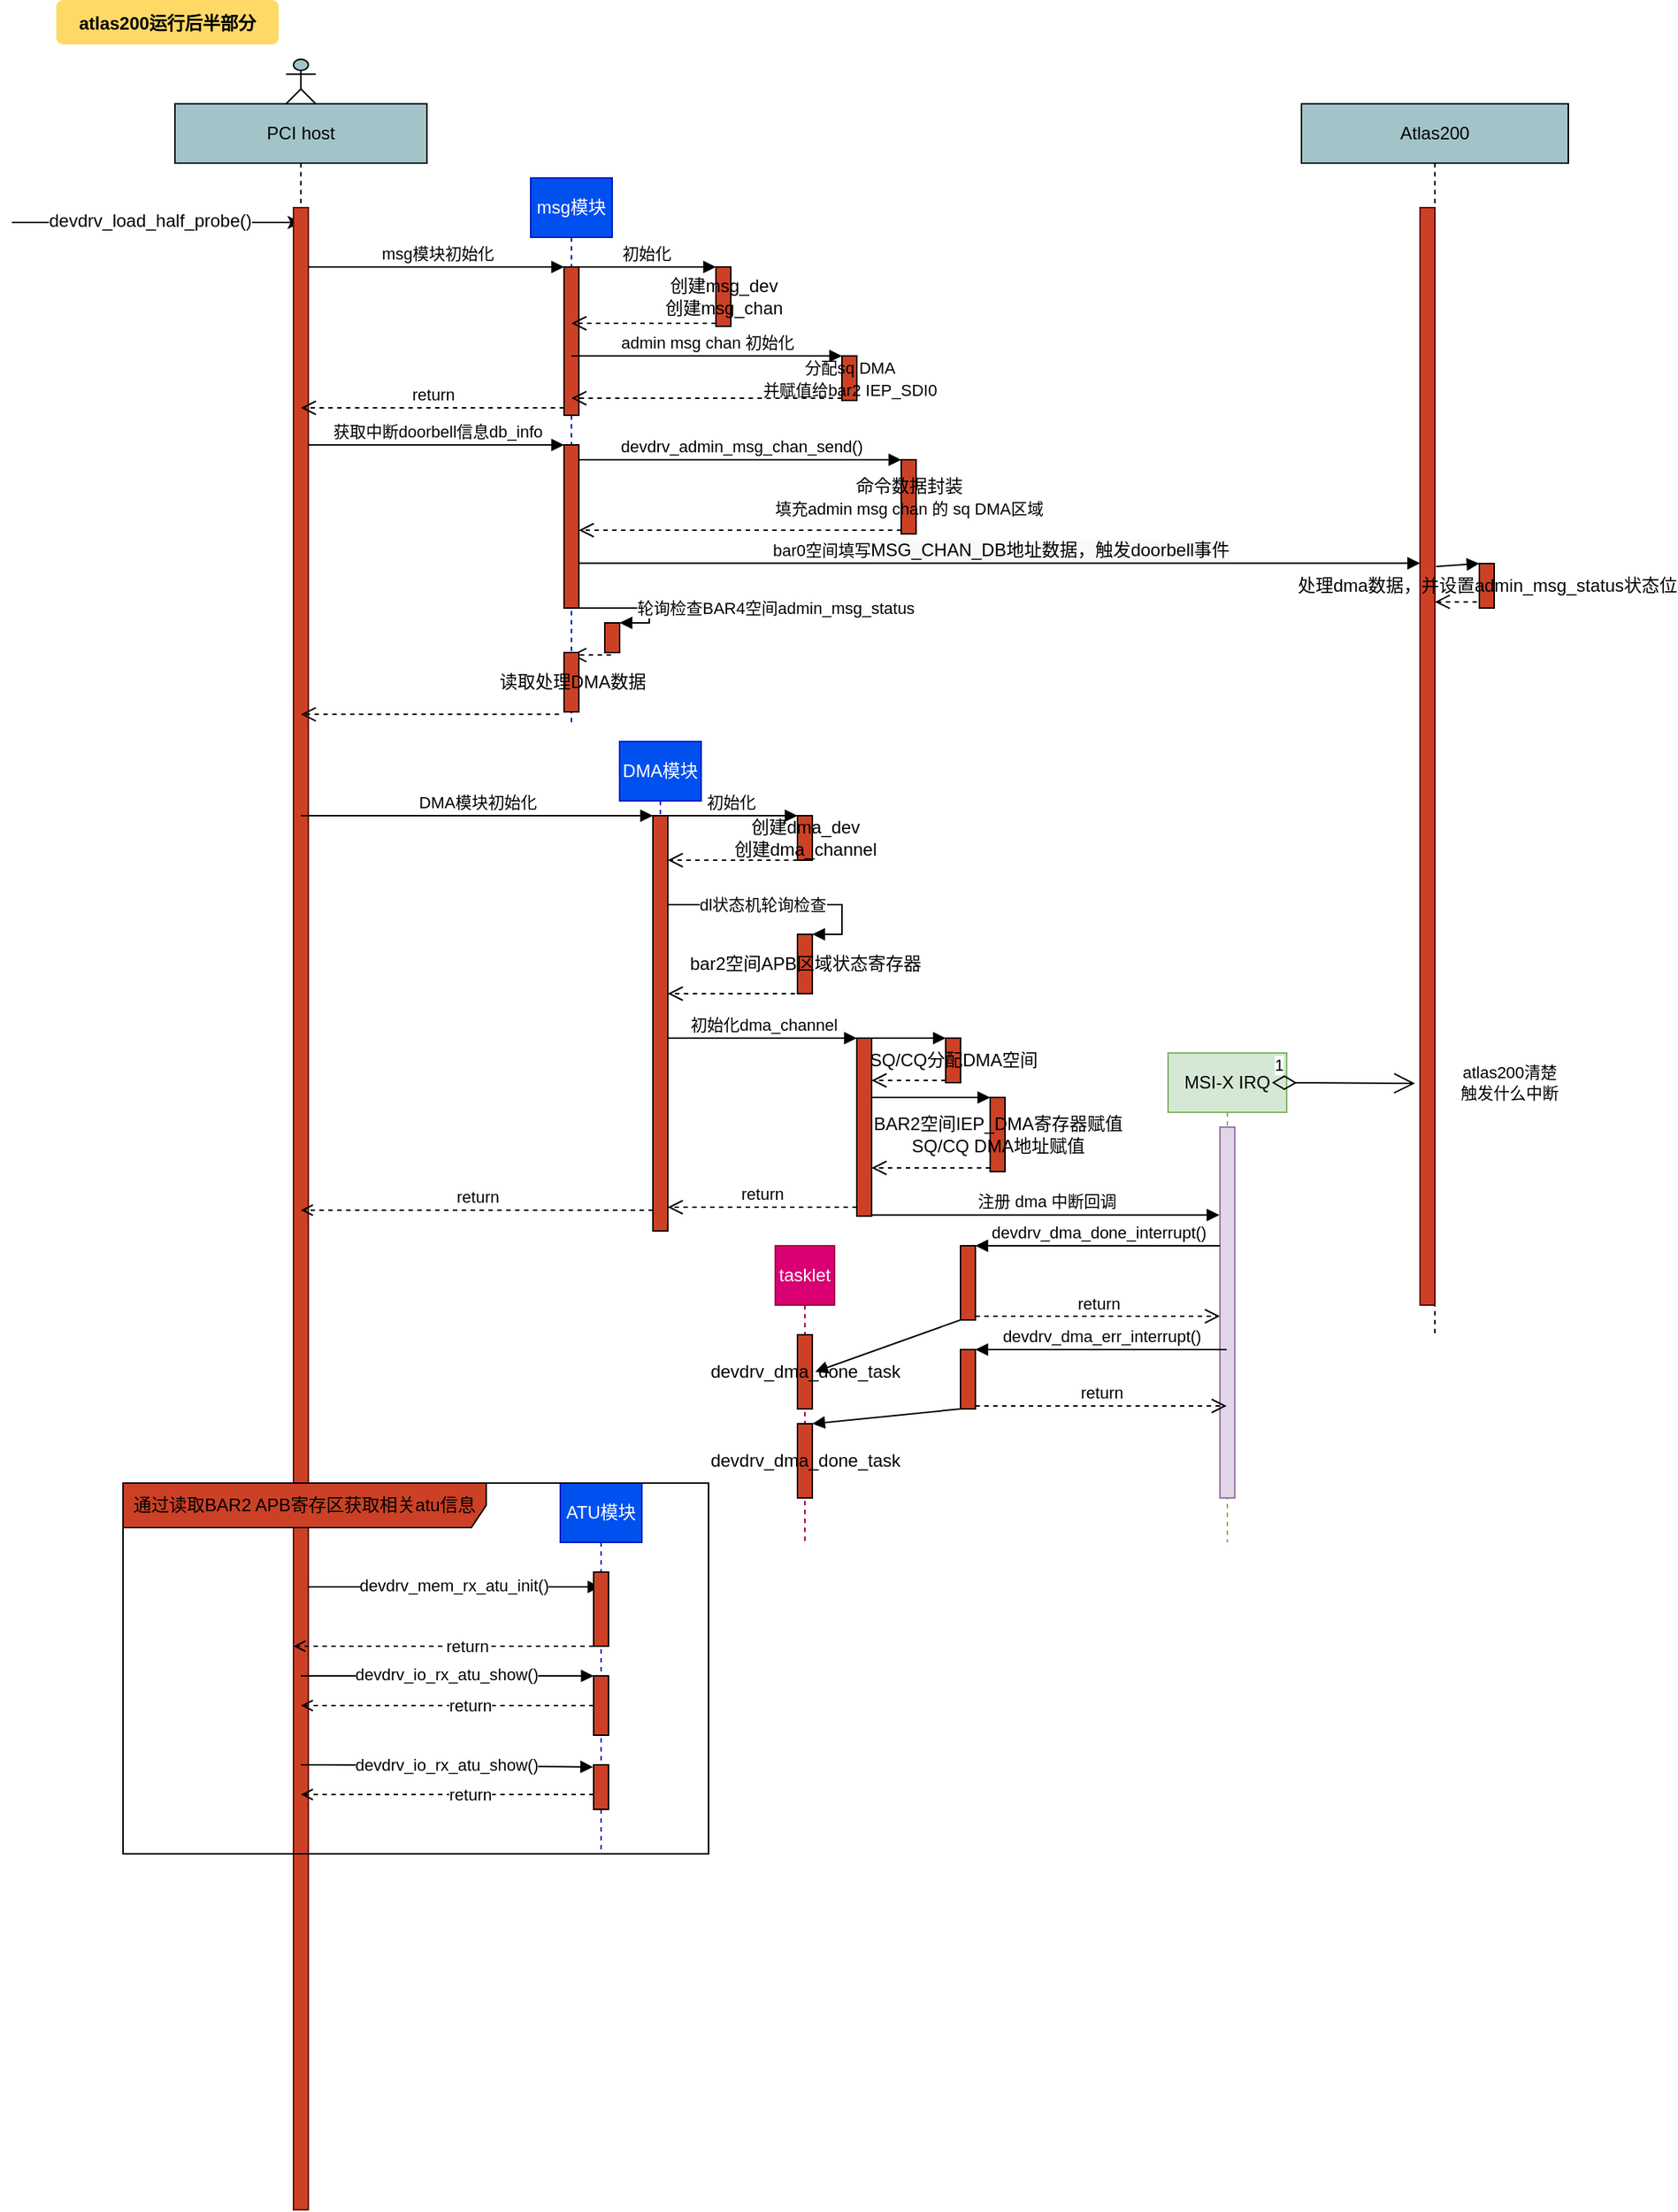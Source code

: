 <mxfile version="13.4.9" type="github">
  <diagram name="Page-1" id="9361dd3d-8414-5efd-6122-117bd74ce7a7">
    <mxGraphModel dx="1422" dy="762" grid="1" gridSize="10" guides="1" tooltips="1" connect="1" arrows="1" fold="1" page="0" pageScale="1.5" pageWidth="826" pageHeight="1169" background="#ffffff" math="0" shadow="0">
      <root>
        <mxCell id="0" />
        <mxCell id="1" parent="0" />
        <mxCell id="3" value="" style="edgeStyle=none;verticalLabelPosition=top;verticalAlign=bottom;labelPosition=left;align=right;" parent="1" edge="1">
          <mxGeometry x="70" y="290" width="100" height="100" as="geometry">
            <mxPoint x="20" y="170" as="sourcePoint" />
            <mxPoint x="215" y="170" as="targetPoint" />
          </mxGeometry>
        </mxCell>
        <mxCell id="JP9qfhV4WCQ05jMqri1F-105" value="&lt;span style=&quot;font-size: 12px&quot;&gt;devdrv_load_half_probe()&lt;/span&gt;" style="edgeLabel;html=1;align=center;verticalAlign=middle;resizable=0;points=[];" parent="3" vertex="1" connectable="0">
          <mxGeometry relative="1" as="geometry">
            <mxPoint x="-5" y="-1" as="offset" />
          </mxGeometry>
        </mxCell>
        <mxCell id="71" value="atlas200运行后半部分" style="rounded=1;fontStyle=1;fillColor=#FFD966;strokeColor=none" parent="1" vertex="1">
          <mxGeometry x="50" y="20" width="150" height="30" as="geometry" />
        </mxCell>
        <mxCell id="JP9qfhV4WCQ05jMqri1F-101" value="PCI host" style="shape=umlLifeline;perimeter=lifelinePerimeter;whiteSpace=wrap;html=1;container=1;collapsible=0;recursiveResize=0;outlineConnect=0;fillColor=#A2C4C9;" parent="1" vertex="1">
          <mxGeometry x="130" y="90" width="170" height="1420" as="geometry" />
        </mxCell>
        <mxCell id="JP9qfhV4WCQ05jMqri1F-102" value="" style="fillColor=#CC4125;strokeColor=#660000" parent="JP9qfhV4WCQ05jMqri1F-101" vertex="1">
          <mxGeometry x="80" y="70" width="10" height="1350" as="geometry" />
        </mxCell>
        <mxCell id="JP9qfhV4WCQ05jMqri1F-117" value="msg模块初始化" style="html=1;verticalAlign=bottom;endArrow=block;entryX=0;entryY=0;" parent="JP9qfhV4WCQ05jMqri1F-101" target="JP9qfhV4WCQ05jMqri1F-116" edge="1">
          <mxGeometry relative="1" as="geometry">
            <mxPoint x="90" y="110" as="sourcePoint" />
          </mxGeometry>
        </mxCell>
        <mxCell id="JP9qfhV4WCQ05jMqri1F-123" value="获取中断doorbell信息db_info" style="html=1;verticalAlign=bottom;endArrow=block;entryX=0;entryY=0;" parent="JP9qfhV4WCQ05jMqri1F-101" target="JP9qfhV4WCQ05jMqri1F-122" edge="1">
          <mxGeometry relative="1" as="geometry">
            <mxPoint x="90" y="230" as="sourcePoint" />
          </mxGeometry>
        </mxCell>
        <mxCell id="JP9qfhV4WCQ05jMqri1F-217" value="" style="html=1;verticalAlign=bottom;endArrow=block;" parent="JP9qfhV4WCQ05jMqri1F-101" target="JP9qfhV4WCQ05jMqri1F-130" edge="1">
          <mxGeometry width="80" relative="1" as="geometry">
            <mxPoint x="90" y="1000" as="sourcePoint" />
            <mxPoint x="170" y="1000" as="targetPoint" />
          </mxGeometry>
        </mxCell>
        <mxCell id="JP9qfhV4WCQ05jMqri1F-219" value="devdrv_mem_rx_atu_init()" style="edgeLabel;html=1;align=center;verticalAlign=middle;resizable=0;points=[];" parent="JP9qfhV4WCQ05jMqri1F-217" vertex="1" connectable="0">
          <mxGeometry x="-0.011" y="1" relative="1" as="geometry">
            <mxPoint as="offset" />
          </mxGeometry>
        </mxCell>
        <mxCell id="JP9qfhV4WCQ05jMqri1F-103" value="" style="shape=umlActor;verticalLabelPosition=bottom;verticalAlign=top;html=1;strokeColor=#000000;fillColor=#A2C4C9;" parent="1" vertex="1">
          <mxGeometry x="205" y="60" width="20" height="30" as="geometry" />
        </mxCell>
        <mxCell id="JP9qfhV4WCQ05jMqri1F-121" value="msg模块" style="shape=umlLifeline;perimeter=lifelinePerimeter;whiteSpace=wrap;html=1;container=1;collapsible=0;recursiveResize=0;outlineConnect=0;strokeColor=#001DBC;fillColor=#0050ef;fontColor=#ffffff;" parent="1" vertex="1">
          <mxGeometry x="370" y="140" width="55" height="370" as="geometry" />
        </mxCell>
        <mxCell id="JP9qfhV4WCQ05jMqri1F-116" value="" style="html=1;points=[];perimeter=orthogonalPerimeter;strokeColor=#000000;fillColor=#CC4125;" parent="JP9qfhV4WCQ05jMqri1F-121" vertex="1">
          <mxGeometry x="22.5" y="60" width="10" height="100" as="geometry" />
        </mxCell>
        <mxCell id="JP9qfhV4WCQ05jMqri1F-122" value="" style="html=1;points=[];perimeter=orthogonalPerimeter;strokeColor=#000000;fillColor=#CC4125;" parent="JP9qfhV4WCQ05jMqri1F-121" vertex="1">
          <mxGeometry x="22.5" y="180" width="10" height="110" as="geometry" />
        </mxCell>
        <mxCell id="JP9qfhV4WCQ05jMqri1F-125" value="DMA模块" style="shape=umlLifeline;perimeter=lifelinePerimeter;whiteSpace=wrap;html=1;container=1;collapsible=0;recursiveResize=0;outlineConnect=0;strokeColor=#001DBC;fillColor=#0050ef;fontColor=#ffffff;" parent="1" vertex="1">
          <mxGeometry x="430" y="520" width="55" height="330" as="geometry" />
        </mxCell>
        <mxCell id="JP9qfhV4WCQ05jMqri1F-175" value="" style="html=1;points=[];perimeter=orthogonalPerimeter;strokeColor=#000000;fillColor=#CC4125;" parent="JP9qfhV4WCQ05jMqri1F-125" vertex="1">
          <mxGeometry x="22.5" y="50" width="10" height="280" as="geometry" />
        </mxCell>
        <mxCell id="JP9qfhV4WCQ05jMqri1F-130" value="ATU模块" style="shape=umlLifeline;perimeter=lifelinePerimeter;whiteSpace=wrap;html=1;container=1;collapsible=0;recursiveResize=0;outlineConnect=0;strokeColor=#001DBC;fillColor=#0050ef;fontColor=#ffffff;" parent="1" vertex="1">
          <mxGeometry x="390" y="1020" width="55" height="250" as="geometry" />
        </mxCell>
        <mxCell id="JP9qfhV4WCQ05jMqri1F-131" value="" style="html=1;points=[];perimeter=orthogonalPerimeter;strokeColor=#000000;fillColor=#CC4125;" parent="JP9qfhV4WCQ05jMqri1F-130" vertex="1">
          <mxGeometry x="22.5" y="60" width="10" height="50" as="geometry" />
        </mxCell>
        <mxCell id="JP9qfhV4WCQ05jMqri1F-221" value="" style="html=1;points=[];perimeter=orthogonalPerimeter;strokeColor=#000000;fillColor=#CC4125;" parent="JP9qfhV4WCQ05jMqri1F-130" vertex="1">
          <mxGeometry x="22.5" y="130" width="10" height="40" as="geometry" />
        </mxCell>
        <mxCell id="JP9qfhV4WCQ05jMqri1F-227" value="" style="html=1;points=[];perimeter=orthogonalPerimeter;strokeColor=#000000;fillColor=#CC4125;" parent="JP9qfhV4WCQ05jMqri1F-130" vertex="1">
          <mxGeometry x="22.5" y="190" width="10" height="30" as="geometry" />
        </mxCell>
        <mxCell id="JP9qfhV4WCQ05jMqri1F-138" value="Atlas200" style="shape=umlLifeline;perimeter=lifelinePerimeter;whiteSpace=wrap;html=1;container=1;collapsible=0;recursiveResize=0;outlineConnect=0;fillColor=#A2C4C9;" parent="1" vertex="1">
          <mxGeometry x="890" y="90" width="180" height="830" as="geometry" />
        </mxCell>
        <mxCell id="JP9qfhV4WCQ05jMqri1F-139" value="" style="fillColor=#CC4125;strokeColor=#660000" parent="JP9qfhV4WCQ05jMqri1F-138" vertex="1">
          <mxGeometry x="80" y="70" width="10" height="740" as="geometry" />
        </mxCell>
        <mxCell id="JP9qfhV4WCQ05jMqri1F-140" value="devdrv_msg_init()" style="html=1;verticalAlign=bottom;endArrow=block;entryX=0;entryY=0;" parent="JP9qfhV4WCQ05jMqri1F-138" edge="1">
          <mxGeometry relative="1" as="geometry">
            <mxPoint x="90" y="110" as="sourcePoint" />
          </mxGeometry>
        </mxCell>
        <mxCell id="JP9qfhV4WCQ05jMqri1F-141" value="return" style="html=1;verticalAlign=bottom;endArrow=open;dashed=1;endSize=8;exitX=0;exitY=0.95;" parent="JP9qfhV4WCQ05jMqri1F-138" edge="1">
          <mxGeometry relative="1" as="geometry">
            <mxPoint x="90" y="186" as="targetPoint" />
          </mxGeometry>
        </mxCell>
        <mxCell id="JP9qfhV4WCQ05jMqri1F-142" value="devdrv_get_general_interrupt_db_info()" style="html=1;verticalAlign=bottom;endArrow=block;entryX=0;entryY=0;" parent="JP9qfhV4WCQ05jMqri1F-138" edge="1">
          <mxGeometry relative="1" as="geometry">
            <mxPoint x="90" y="230" as="sourcePoint" />
          </mxGeometry>
        </mxCell>
        <mxCell id="JP9qfhV4WCQ05jMqri1F-170" value="处理dma数据，并设置admin_msg_status状态位" style="html=1;points=[];perimeter=orthogonalPerimeter;strokeColor=#000000;fillColor=#CC4125;" parent="JP9qfhV4WCQ05jMqri1F-138" vertex="1">
          <mxGeometry x="120" y="310" width="10" height="30" as="geometry" />
        </mxCell>
        <mxCell id="JP9qfhV4WCQ05jMqri1F-171" value="" style="html=1;verticalAlign=bottom;endArrow=block;entryX=0;entryY=0;exitX=1.083;exitY=0.327;exitDx=0;exitDy=0;exitPerimeter=0;" parent="JP9qfhV4WCQ05jMqri1F-138" source="JP9qfhV4WCQ05jMqri1F-139" target="JP9qfhV4WCQ05jMqri1F-170" edge="1">
          <mxGeometry relative="1" as="geometry">
            <mxPoint x="100" y="340" as="sourcePoint" />
          </mxGeometry>
        </mxCell>
        <mxCell id="JP9qfhV4WCQ05jMqri1F-172" value="" style="html=1;verticalAlign=bottom;endArrow=open;dashed=1;endSize=8;exitX=-0.167;exitY=0.861;exitDx=0;exitDy=0;exitPerimeter=0;" parent="JP9qfhV4WCQ05jMqri1F-138" source="JP9qfhV4WCQ05jMqri1F-170" target="JP9qfhV4WCQ05jMqri1F-138" edge="1">
          <mxGeometry relative="1" as="geometry">
            <mxPoint x="100" y="416" as="targetPoint" />
          </mxGeometry>
        </mxCell>
        <mxCell id="JP9qfhV4WCQ05jMqri1F-144" value="bar0空间填写&lt;span style=&quot;font-size: 12px ; background-color: rgb(248 , 249 , 250)&quot;&gt;MSG_CHAN_DB地址数据，触发doorbell事件&lt;/span&gt;" style="html=1;verticalAlign=bottom;endArrow=block;entryX=0;entryY=0.324;entryDx=0;entryDy=0;entryPerimeter=0;" parent="1" source="JP9qfhV4WCQ05jMqri1F-122" target="JP9qfhV4WCQ05jMqri1F-139" edge="1">
          <mxGeometry width="80" relative="1" as="geometry">
            <mxPoint x="570" y="530" as="sourcePoint" />
            <mxPoint x="650" y="530" as="targetPoint" />
          </mxGeometry>
        </mxCell>
        <mxCell id="JP9qfhV4WCQ05jMqri1F-148" value="命令数据封装&lt;br&gt;&lt;span style=&quot;font-size: 11px&quot;&gt;填充admin msg chan 的 sq DMA区域&lt;/span&gt;" style="html=1;points=[];perimeter=orthogonalPerimeter;strokeColor=#000000;fillColor=#CC4125;" parent="1" vertex="1">
          <mxGeometry x="620" y="330" width="10" height="50" as="geometry" />
        </mxCell>
        <mxCell id="JP9qfhV4WCQ05jMqri1F-149" value="devdrv_admin_msg_chan_send()" style="html=1;verticalAlign=bottom;endArrow=block;entryX=0;entryY=0;" parent="1" source="JP9qfhV4WCQ05jMqri1F-122" target="JP9qfhV4WCQ05jMqri1F-148" edge="1">
          <mxGeometry relative="1" as="geometry">
            <mxPoint x="548" y="330" as="sourcePoint" />
          </mxGeometry>
        </mxCell>
        <mxCell id="JP9qfhV4WCQ05jMqri1F-150" value="" style="html=1;verticalAlign=bottom;endArrow=open;dashed=1;endSize=8;exitX=0;exitY=0.95;" parent="1" source="JP9qfhV4WCQ05jMqri1F-148" target="JP9qfhV4WCQ05jMqri1F-122" edge="1">
          <mxGeometry relative="1" as="geometry">
            <mxPoint x="530" y="375" as="targetPoint" />
          </mxGeometry>
        </mxCell>
        <mxCell id="JP9qfhV4WCQ05jMqri1F-158" value="创建msg_dev &lt;br&gt;创建msg_chan" style="html=1;points=[];perimeter=orthogonalPerimeter;strokeColor=#000000;fillColor=#CC4125;" parent="1" vertex="1">
          <mxGeometry x="495" y="200" width="10" height="40" as="geometry" />
        </mxCell>
        <mxCell id="JP9qfhV4WCQ05jMqri1F-159" value="初始化" style="html=1;verticalAlign=bottom;endArrow=block;entryX=0;entryY=0;exitX=0.833;exitY=0;exitDx=0;exitDy=0;exitPerimeter=0;" parent="1" source="JP9qfhV4WCQ05jMqri1F-116" target="JP9qfhV4WCQ05jMqri1F-158" edge="1">
          <mxGeometry relative="1" as="geometry">
            <mxPoint x="510" y="200" as="sourcePoint" />
          </mxGeometry>
        </mxCell>
        <mxCell id="JP9qfhV4WCQ05jMqri1F-160" value="" style="html=1;verticalAlign=bottom;endArrow=open;dashed=1;endSize=8;exitX=0;exitY=0.95;" parent="1" source="JP9qfhV4WCQ05jMqri1F-158" target="JP9qfhV4WCQ05jMqri1F-121" edge="1">
          <mxGeometry relative="1" as="geometry">
            <mxPoint x="530" y="238" as="targetPoint" />
          </mxGeometry>
        </mxCell>
        <mxCell id="JP9qfhV4WCQ05jMqri1F-118" value="return" style="html=1;verticalAlign=bottom;endArrow=open;dashed=1;endSize=8;exitX=0;exitY=0.95;" parent="1" source="JP9qfhV4WCQ05jMqri1F-116" target="JP9qfhV4WCQ05jMqri1F-101" edge="1">
          <mxGeometry relative="1" as="geometry">
            <mxPoint x="215" y="287" as="targetPoint" />
          </mxGeometry>
        </mxCell>
        <mxCell id="JP9qfhV4WCQ05jMqri1F-161" value="&lt;font style=&quot;font-size: 11px&quot;&gt;分配sq DMA&lt;br&gt;并赋值给bar2 IEP_SDI0&lt;/font&gt;" style="html=1;points=[];perimeter=orthogonalPerimeter;strokeColor=#000000;fillColor=#CC4125;" parent="1" vertex="1">
          <mxGeometry x="580" y="260" width="10" height="30" as="geometry" />
        </mxCell>
        <mxCell id="JP9qfhV4WCQ05jMqri1F-162" value="admin msg chan 初始化" style="html=1;verticalAlign=bottom;endArrow=block;entryX=0;entryY=0;" parent="1" source="JP9qfhV4WCQ05jMqri1F-121" target="JP9qfhV4WCQ05jMqri1F-161" edge="1">
          <mxGeometry relative="1" as="geometry">
            <mxPoint x="530" y="250" as="sourcePoint" />
          </mxGeometry>
        </mxCell>
        <mxCell id="JP9qfhV4WCQ05jMqri1F-163" value="" style="html=1;verticalAlign=bottom;endArrow=open;dashed=1;endSize=8;exitX=0;exitY=0.95;" parent="1" source="JP9qfhV4WCQ05jMqri1F-161" target="JP9qfhV4WCQ05jMqri1F-121" edge="1">
          <mxGeometry relative="1" as="geometry">
            <mxPoint x="530" y="283" as="targetPoint" />
          </mxGeometry>
        </mxCell>
        <mxCell id="JP9qfhV4WCQ05jMqri1F-167" value="" style="html=1;points=[];perimeter=orthogonalPerimeter;strokeColor=#000000;fillColor=#CC4125;" parent="1" vertex="1">
          <mxGeometry x="420" y="440" width="10" height="20" as="geometry" />
        </mxCell>
        <mxCell id="JP9qfhV4WCQ05jMqri1F-168" value="轮询检查BAR4空间admin_msg_status" style="edgeStyle=orthogonalEdgeStyle;html=1;align=left;spacingLeft=2;endArrow=block;rounded=0;entryX=1;entryY=0;exitX=0.417;exitY=1;exitDx=0;exitDy=0;exitPerimeter=0;" parent="1" source="JP9qfhV4WCQ05jMqri1F-122" target="JP9qfhV4WCQ05jMqri1F-167" edge="1">
          <mxGeometry relative="1" as="geometry">
            <mxPoint x="425" y="430" as="sourcePoint" />
            <Array as="points">
              <mxPoint x="450" y="430" />
              <mxPoint x="450" y="440" />
            </Array>
          </mxGeometry>
        </mxCell>
        <mxCell id="JP9qfhV4WCQ05jMqri1F-169" value="" style="html=1;verticalAlign=bottom;endArrow=open;dashed=1;endSize=8;exitX=0.417;exitY=1.083;exitDx=0;exitDy=0;exitPerimeter=0;" parent="1" source="JP9qfhV4WCQ05jMqri1F-167" target="JP9qfhV4WCQ05jMqri1F-121" edge="1">
          <mxGeometry relative="1" as="geometry">
            <mxPoint x="412.5" y="387.5" as="targetPoint" />
            <mxPoint x="630" y="387.5" as="sourcePoint" />
          </mxGeometry>
        </mxCell>
        <mxCell id="JP9qfhV4WCQ05jMqri1F-173" value="读取处理DMA数据" style="html=1;points=[];perimeter=orthogonalPerimeter;strokeColor=#000000;fillColor=#CC4125;" parent="1" vertex="1">
          <mxGeometry x="392.5" y="460" width="10" height="40" as="geometry" />
        </mxCell>
        <mxCell id="JP9qfhV4WCQ05jMqri1F-174" value="" style="html=1;verticalAlign=bottom;endArrow=open;dashed=1;endSize=8;exitX=-0.333;exitY=1.042;exitDx=0;exitDy=0;exitPerimeter=0;" parent="1" source="JP9qfhV4WCQ05jMqri1F-173" target="JP9qfhV4WCQ05jMqri1F-101" edge="1">
          <mxGeometry relative="1" as="geometry">
            <mxPoint x="407.167" y="471.66" as="targetPoint" />
            <mxPoint x="434.17" y="471.66" as="sourcePoint" />
          </mxGeometry>
        </mxCell>
        <mxCell id="JP9qfhV4WCQ05jMqri1F-176" value="DMA模块初始化" style="html=1;verticalAlign=bottom;endArrow=block;entryX=0;entryY=0;" parent="1" source="JP9qfhV4WCQ05jMqri1F-101" target="JP9qfhV4WCQ05jMqri1F-175" edge="1">
          <mxGeometry relative="1" as="geometry">
            <mxPoint x="220.0" y="580.0" as="sourcePoint" />
          </mxGeometry>
        </mxCell>
        <mxCell id="JP9qfhV4WCQ05jMqri1F-177" value="return" style="html=1;verticalAlign=bottom;endArrow=open;dashed=1;exitX=0;exitY=0.95;" parent="1" source="JP9qfhV4WCQ05jMqri1F-175" target="JP9qfhV4WCQ05jMqri1F-101" edge="1">
          <mxGeometry relative="1" as="geometry">
            <mxPoint x="275.84" y="657.2" as="targetPoint" />
          </mxGeometry>
        </mxCell>
        <mxCell id="JP9qfhV4WCQ05jMqri1F-179" value="创建dma_dev&lt;br&gt;创建dma_channel" style="html=1;points=[];perimeter=orthogonalPerimeter;strokeColor=#000000;fillColor=#CC4125;" parent="1" vertex="1">
          <mxGeometry x="550" y="570" width="10" height="30" as="geometry" />
        </mxCell>
        <mxCell id="JP9qfhV4WCQ05jMqri1F-180" value="初始化" style="html=1;verticalAlign=bottom;endArrow=block;entryX=0;entryY=0;" parent="1" target="JP9qfhV4WCQ05jMqri1F-179" edge="1">
          <mxGeometry relative="1" as="geometry">
            <mxPoint x="460" y="570" as="sourcePoint" />
          </mxGeometry>
        </mxCell>
        <mxCell id="JP9qfhV4WCQ05jMqri1F-181" value="" style="html=1;verticalAlign=bottom;endArrow=open;dashed=1;endSize=8;" parent="1" source="JP9qfhV4WCQ05jMqri1F-179" target="JP9qfhV4WCQ05jMqri1F-175" edge="1">
          <mxGeometry relative="1" as="geometry">
            <mxPoint x="460" y="646" as="targetPoint" />
            <Array as="points">
              <mxPoint x="500" y="600" />
            </Array>
          </mxGeometry>
        </mxCell>
        <mxCell id="JP9qfhV4WCQ05jMqri1F-184" value="" style="html=1;verticalAlign=bottom;endArrow=open;dashed=1;endSize=8;exitX=-0.167;exitY=1;exitDx=0;exitDy=0;exitPerimeter=0;" parent="1" source="JP9qfhV4WCQ05jMqri1F-185" target="JP9qfhV4WCQ05jMqri1F-175" edge="1">
          <mxGeometry relative="1" as="geometry">
            <mxPoint x="480" y="716" as="targetPoint" />
            <mxPoint x="560" y="716" as="sourcePoint" />
            <Array as="points">
              <mxPoint x="520" y="690" />
            </Array>
          </mxGeometry>
        </mxCell>
        <mxCell id="JP9qfhV4WCQ05jMqri1F-185" value="bar2空间APB区域状态寄存器&lt;br&gt;" style="html=1;points=[];perimeter=orthogonalPerimeter;strokeColor=#000000;fillColor=#CC4125;" parent="1" vertex="1">
          <mxGeometry x="550" y="650" width="10" height="40" as="geometry" />
        </mxCell>
        <mxCell id="JP9qfhV4WCQ05jMqri1F-186" value="&lt;span style=&quot;text-align: center&quot;&gt;dl状态机轮询检查&lt;/span&gt;" style="edgeStyle=orthogonalEdgeStyle;html=1;align=left;spacingLeft=2;endArrow=block;rounded=0;entryX=1;entryY=0;" parent="1" target="JP9qfhV4WCQ05jMqri1F-185" edge="1">
          <mxGeometry x="-0.891" relative="1" as="geometry">
            <mxPoint x="490" y="630" as="sourcePoint" />
            <Array as="points">
              <mxPoint x="463" y="630" />
              <mxPoint x="580" y="630" />
              <mxPoint x="580" y="650" />
            </Array>
            <mxPoint as="offset" />
          </mxGeometry>
        </mxCell>
        <mxCell id="JP9qfhV4WCQ05jMqri1F-187" value="" style="html=1;points=[];perimeter=orthogonalPerimeter;strokeColor=#000000;fillColor=#CC4125;" parent="1" vertex="1">
          <mxGeometry x="590" y="720" width="10" height="120" as="geometry" />
        </mxCell>
        <mxCell id="JP9qfhV4WCQ05jMqri1F-188" value="初始化dma_channel" style="html=1;verticalAlign=bottom;endArrow=block;entryX=0;entryY=0;" parent="1" source="JP9qfhV4WCQ05jMqri1F-175" target="JP9qfhV4WCQ05jMqri1F-187" edge="1">
          <mxGeometry relative="1" as="geometry">
            <mxPoint x="480" y="720" as="sourcePoint" />
          </mxGeometry>
        </mxCell>
        <mxCell id="JP9qfhV4WCQ05jMqri1F-189" value="return" style="html=1;verticalAlign=bottom;endArrow=open;dashed=1;endSize=8;exitX=0;exitY=0.95;" parent="1" source="JP9qfhV4WCQ05jMqri1F-187" target="JP9qfhV4WCQ05jMqri1F-175" edge="1">
          <mxGeometry relative="1" as="geometry">
            <mxPoint x="480" y="796" as="targetPoint" />
          </mxGeometry>
        </mxCell>
        <mxCell id="JP9qfhV4WCQ05jMqri1F-190" value="SQ/CQ分配DMA空间" style="html=1;points=[];perimeter=orthogonalPerimeter;strokeColor=#000000;fillColor=#CC4125;" parent="1" vertex="1">
          <mxGeometry x="650" y="720" width="10" height="30" as="geometry" />
        </mxCell>
        <mxCell id="JP9qfhV4WCQ05jMqri1F-191" value="" style="html=1;verticalAlign=bottom;endArrow=block;entryX=0;entryY=0;" parent="1" source="JP9qfhV4WCQ05jMqri1F-187" target="JP9qfhV4WCQ05jMqri1F-190" edge="1">
          <mxGeometry relative="1" as="geometry">
            <mxPoint x="650.0" y="720" as="sourcePoint" />
          </mxGeometry>
        </mxCell>
        <mxCell id="JP9qfhV4WCQ05jMqri1F-192" value="" style="html=1;verticalAlign=bottom;endArrow=open;dashed=1;endSize=8;exitX=0;exitY=0.95;" parent="1" source="JP9qfhV4WCQ05jMqri1F-190" target="JP9qfhV4WCQ05jMqri1F-187" edge="1">
          <mxGeometry relative="1" as="geometry">
            <mxPoint x="650.31" y="750.26" as="targetPoint" />
          </mxGeometry>
        </mxCell>
        <mxCell id="JP9qfhV4WCQ05jMqri1F-193" value="BAR2空间IEP_DMA寄存器赋值&lt;br&gt;SQ/CQ DMA地址赋值" style="html=1;points=[];perimeter=orthogonalPerimeter;strokeColor=#000000;fillColor=#CC4125;" parent="1" vertex="1">
          <mxGeometry x="680" y="760" width="10" height="50" as="geometry" />
        </mxCell>
        <mxCell id="JP9qfhV4WCQ05jMqri1F-194" value="" style="html=1;verticalAlign=bottom;endArrow=block;entryX=0;entryY=0;" parent="1" source="JP9qfhV4WCQ05jMqri1F-187" target="JP9qfhV4WCQ05jMqri1F-193" edge="1">
          <mxGeometry relative="1" as="geometry">
            <mxPoint x="690" y="770" as="sourcePoint" />
          </mxGeometry>
        </mxCell>
        <mxCell id="JP9qfhV4WCQ05jMqri1F-195" value="" style="html=1;verticalAlign=bottom;endArrow=open;dashed=1;endSize=8;exitX=0;exitY=0.95;" parent="1" source="JP9qfhV4WCQ05jMqri1F-193" target="JP9qfhV4WCQ05jMqri1F-187" edge="1">
          <mxGeometry relative="1" as="geometry">
            <mxPoint x="690" y="846" as="targetPoint" />
          </mxGeometry>
        </mxCell>
        <mxCell id="JP9qfhV4WCQ05jMqri1F-198" value="MSI-X IRQ" style="shape=umlLifeline;perimeter=lifelinePerimeter;whiteSpace=wrap;html=1;container=1;collapsible=0;recursiveResize=0;outlineConnect=0;strokeColor=#82b366;fillColor=#d5e8d4;" parent="1" vertex="1">
          <mxGeometry x="800" y="730" width="80" height="330" as="geometry" />
        </mxCell>
        <mxCell id="JP9qfhV4WCQ05jMqri1F-199" value="" style="html=1;points=[];perimeter=orthogonalPerimeter;strokeColor=#9673a6;fillColor=#e1d5e7;" parent="JP9qfhV4WCQ05jMqri1F-198" vertex="1">
          <mxGeometry x="35" y="50" width="10" height="250" as="geometry" />
        </mxCell>
        <mxCell id="JP9qfhV4WCQ05jMqri1F-204" value="1" style="endArrow=open;html=1;endSize=12;startArrow=diamondThin;startSize=14;startFill=0;edgeStyle=orthogonalEdgeStyle;align=left;verticalAlign=bottom;entryX=-0.341;entryY=0.798;entryDx=0;entryDy=0;entryPerimeter=0;" parent="JP9qfhV4WCQ05jMqri1F-198" target="JP9qfhV4WCQ05jMqri1F-139" edge="1">
          <mxGeometry x="-1" y="3" relative="1" as="geometry">
            <mxPoint x="70" y="20" as="sourcePoint" />
            <mxPoint x="150" y="20" as="targetPoint" />
          </mxGeometry>
        </mxCell>
        <mxCell id="JP9qfhV4WCQ05jMqri1F-205" value="atlas200清楚&lt;br&gt;触发什么中断" style="edgeLabel;html=1;align=center;verticalAlign=middle;resizable=0;points=[];" parent="JP9qfhV4WCQ05jMqri1F-204" vertex="1" connectable="0">
          <mxGeometry x="-0.24" y="2" relative="1" as="geometry">
            <mxPoint x="123.45" y="2" as="offset" />
          </mxGeometry>
        </mxCell>
        <mxCell id="JP9qfhV4WCQ05jMqri1F-200" value="" style="html=1;points=[];perimeter=orthogonalPerimeter;strokeColor=#000000;fillColor=#CC4125;" parent="1" vertex="1">
          <mxGeometry x="660" y="860" width="10" height="50" as="geometry" />
        </mxCell>
        <mxCell id="JP9qfhV4WCQ05jMqri1F-201" value="devdrv_dma_done_interrupt()" style="html=1;verticalAlign=bottom;endArrow=block;entryX=1;entryY=0;" parent="1" source="JP9qfhV4WCQ05jMqri1F-199" target="JP9qfhV4WCQ05jMqri1F-200" edge="1">
          <mxGeometry relative="1" as="geometry">
            <mxPoint x="660" y="865" as="sourcePoint" />
          </mxGeometry>
        </mxCell>
        <mxCell id="JP9qfhV4WCQ05jMqri1F-202" value="return" style="html=1;verticalAlign=bottom;endArrow=open;dashed=1;endSize=8;exitX=1;exitY=0.95;" parent="1" source="JP9qfhV4WCQ05jMqri1F-200" target="JP9qfhV4WCQ05jMqri1F-199" edge="1">
          <mxGeometry relative="1" as="geometry">
            <mxPoint x="670" y="917" as="targetPoint" />
          </mxGeometry>
        </mxCell>
        <mxCell id="JP9qfhV4WCQ05jMqri1F-203" value="注册 dma 中断回调" style="html=1;verticalAlign=bottom;endArrow=block;entryX=-0.04;entryY=0.237;entryDx=0;entryDy=0;entryPerimeter=0;" parent="1" source="JP9qfhV4WCQ05jMqri1F-187" target="JP9qfhV4WCQ05jMqri1F-199" edge="1">
          <mxGeometry width="80" relative="1" as="geometry">
            <mxPoint x="590" y="830" as="sourcePoint" />
            <mxPoint x="670" y="830" as="targetPoint" />
          </mxGeometry>
        </mxCell>
        <mxCell id="JP9qfhV4WCQ05jMqri1F-208" value="" style="html=1;points=[];perimeter=orthogonalPerimeter;strokeColor=#000000;fillColor=#CC4125;" parent="1" vertex="1">
          <mxGeometry x="660" y="930" width="10" height="40" as="geometry" />
        </mxCell>
        <mxCell id="JP9qfhV4WCQ05jMqri1F-209" value="devdrv_dma_err_interrupt()" style="html=1;verticalAlign=bottom;endArrow=block;entryX=1;entryY=0;" parent="1" source="JP9qfhV4WCQ05jMqri1F-198" target="JP9qfhV4WCQ05jMqri1F-208" edge="1">
          <mxGeometry relative="1" as="geometry">
            <mxPoint x="710" y="940" as="sourcePoint" />
          </mxGeometry>
        </mxCell>
        <mxCell id="JP9qfhV4WCQ05jMqri1F-210" value="return" style="html=1;verticalAlign=bottom;endArrow=open;dashed=1;endSize=8;exitX=1;exitY=0.95;" parent="1" source="JP9qfhV4WCQ05jMqri1F-208" target="JP9qfhV4WCQ05jMqri1F-198" edge="1">
          <mxGeometry relative="1" as="geometry">
            <mxPoint x="710" y="997" as="targetPoint" />
          </mxGeometry>
        </mxCell>
        <mxCell id="JP9qfhV4WCQ05jMqri1F-211" value="tasklet" style="shape=umlLifeline;perimeter=lifelinePerimeter;whiteSpace=wrap;html=1;container=1;collapsible=0;recursiveResize=0;outlineConnect=0;strokeColor=#A50040;fillColor=#d80073;fontColor=#ffffff;" parent="1" vertex="1">
          <mxGeometry x="535" y="860" width="40" height="200" as="geometry" />
        </mxCell>
        <mxCell id="JP9qfhV4WCQ05jMqri1F-212" value="devdrv_dma_done_task" style="html=1;points=[];perimeter=orthogonalPerimeter;strokeColor=#000000;fillColor=#CC4125;" parent="JP9qfhV4WCQ05jMqri1F-211" vertex="1">
          <mxGeometry x="15" y="60" width="10" height="50" as="geometry" />
        </mxCell>
        <mxCell id="JP9qfhV4WCQ05jMqri1F-214" value="devdrv_dma_done_task" style="html=1;points=[];perimeter=orthogonalPerimeter;strokeColor=#000000;fillColor=#CC4125;" parent="JP9qfhV4WCQ05jMqri1F-211" vertex="1">
          <mxGeometry x="15" y="120" width="10" height="50" as="geometry" />
        </mxCell>
        <mxCell id="JP9qfhV4WCQ05jMqri1F-213" value="" style="html=1;verticalAlign=bottom;endArrow=block;entryX=1.2;entryY=0.5;entryDx=0;entryDy=0;entryPerimeter=0;" parent="1" source="JP9qfhV4WCQ05jMqri1F-200" target="JP9qfhV4WCQ05jMqri1F-212" edge="1">
          <mxGeometry width="80" relative="1" as="geometry">
            <mxPoint x="640" y="1030" as="sourcePoint" />
            <mxPoint x="720" y="1030" as="targetPoint" />
          </mxGeometry>
        </mxCell>
        <mxCell id="JP9qfhV4WCQ05jMqri1F-215" value="" style="html=1;verticalAlign=bottom;endArrow=block;" parent="1" source="JP9qfhV4WCQ05jMqri1F-208" target="JP9qfhV4WCQ05jMqri1F-214" edge="1">
          <mxGeometry width="80" relative="1" as="geometry">
            <mxPoint x="670" y="920" as="sourcePoint" />
            <mxPoint x="572" y="955" as="targetPoint" />
          </mxGeometry>
        </mxCell>
        <mxCell id="JP9qfhV4WCQ05jMqri1F-218" value="" style="html=1;verticalAlign=bottom;endArrow=open;dashed=1;" parent="1" source="JP9qfhV4WCQ05jMqri1F-131" edge="1">
          <mxGeometry relative="1" as="geometry">
            <mxPoint x="210.004" y="1130.0" as="targetPoint" />
            <mxPoint x="448.18" y="1130.0" as="sourcePoint" />
          </mxGeometry>
        </mxCell>
        <mxCell id="JP9qfhV4WCQ05jMqri1F-220" value="return" style="edgeLabel;html=1;align=center;verticalAlign=middle;resizable=0;points=[];" parent="JP9qfhV4WCQ05jMqri1F-218" vertex="1" connectable="0">
          <mxGeometry x="-0.155" relative="1" as="geometry">
            <mxPoint as="offset" />
          </mxGeometry>
        </mxCell>
        <mxCell id="JP9qfhV4WCQ05jMqri1F-223" value="" style="html=1;verticalAlign=bottom;endArrow=block;" parent="1" source="JP9qfhV4WCQ05jMqri1F-101" target="JP9qfhV4WCQ05jMqri1F-221" edge="1">
          <mxGeometry width="80" relative="1" as="geometry">
            <mxPoint x="220" y="1150" as="sourcePoint" />
            <mxPoint x="417.0" y="1150" as="targetPoint" />
          </mxGeometry>
        </mxCell>
        <mxCell id="JP9qfhV4WCQ05jMqri1F-224" value="devdrv_io_rx_atu_show()" style="edgeLabel;html=1;align=center;verticalAlign=middle;resizable=0;points=[];" parent="JP9qfhV4WCQ05jMqri1F-223" vertex="1" connectable="0">
          <mxGeometry x="-0.011" y="1" relative="1" as="geometry">
            <mxPoint as="offset" />
          </mxGeometry>
        </mxCell>
        <mxCell id="JP9qfhV4WCQ05jMqri1F-225" value="" style="html=1;verticalAlign=bottom;endArrow=open;dashed=1;" parent="1" source="JP9qfhV4WCQ05jMqri1F-221" target="JP9qfhV4WCQ05jMqri1F-101" edge="1">
          <mxGeometry relative="1" as="geometry">
            <mxPoint x="216" y="1190" as="targetPoint" />
            <mxPoint x="412.5" y="1190" as="sourcePoint" />
          </mxGeometry>
        </mxCell>
        <mxCell id="JP9qfhV4WCQ05jMqri1F-226" value="return" style="edgeLabel;html=1;align=center;verticalAlign=middle;resizable=0;points=[];" parent="JP9qfhV4WCQ05jMqri1F-225" vertex="1" connectable="0">
          <mxGeometry x="-0.155" relative="1" as="geometry">
            <mxPoint as="offset" />
          </mxGeometry>
        </mxCell>
        <mxCell id="JP9qfhV4WCQ05jMqri1F-228" value="" style="html=1;verticalAlign=bottom;endArrow=block;entryX=-0.04;entryY=0.048;entryDx=0;entryDy=0;entryPerimeter=0;" parent="1" source="JP9qfhV4WCQ05jMqri1F-101" target="JP9qfhV4WCQ05jMqri1F-227" edge="1">
          <mxGeometry width="80" relative="1" as="geometry">
            <mxPoint x="220.0" y="1220" as="sourcePoint" />
            <mxPoint x="418" y="1220" as="targetPoint" />
            <Array as="points">
              <mxPoint x="240" y="1210" />
            </Array>
          </mxGeometry>
        </mxCell>
        <mxCell id="JP9qfhV4WCQ05jMqri1F-229" value="devdrv_io_rx_atu_show()" style="edgeLabel;html=1;align=center;verticalAlign=middle;resizable=0;points=[];" parent="JP9qfhV4WCQ05jMqri1F-228" vertex="1" connectable="0">
          <mxGeometry x="-0.011" y="1" relative="1" as="geometry">
            <mxPoint as="offset" />
          </mxGeometry>
        </mxCell>
        <mxCell id="JP9qfhV4WCQ05jMqri1F-230" value="" style="html=1;verticalAlign=bottom;endArrow=open;dashed=1;" parent="1" source="JP9qfhV4WCQ05jMqri1F-227" target="JP9qfhV4WCQ05jMqri1F-101" edge="1">
          <mxGeometry relative="1" as="geometry">
            <mxPoint x="216" y="1240" as="targetPoint" />
            <mxPoint x="412.5" y="1240" as="sourcePoint" />
            <Array as="points">
              <mxPoint x="380" y="1230" />
              <mxPoint x="240" y="1230" />
            </Array>
          </mxGeometry>
        </mxCell>
        <mxCell id="JP9qfhV4WCQ05jMqri1F-231" value="return" style="edgeLabel;html=1;align=center;verticalAlign=middle;resizable=0;points=[];" parent="JP9qfhV4WCQ05jMqri1F-230" vertex="1" connectable="0">
          <mxGeometry x="-0.155" relative="1" as="geometry">
            <mxPoint as="offset" />
          </mxGeometry>
        </mxCell>
        <mxCell id="JP9qfhV4WCQ05jMqri1F-234" value="通过读取BAR2 APB寄存区获取相关atu信息" style="shape=umlFrame;whiteSpace=wrap;html=1;strokeColor=#000000;fillColor=#CC4125;width=245;height=30;" parent="1" vertex="1">
          <mxGeometry x="95" y="1020" width="395" height="250" as="geometry" />
        </mxCell>
      </root>
    </mxGraphModel>
  </diagram>
</mxfile>

